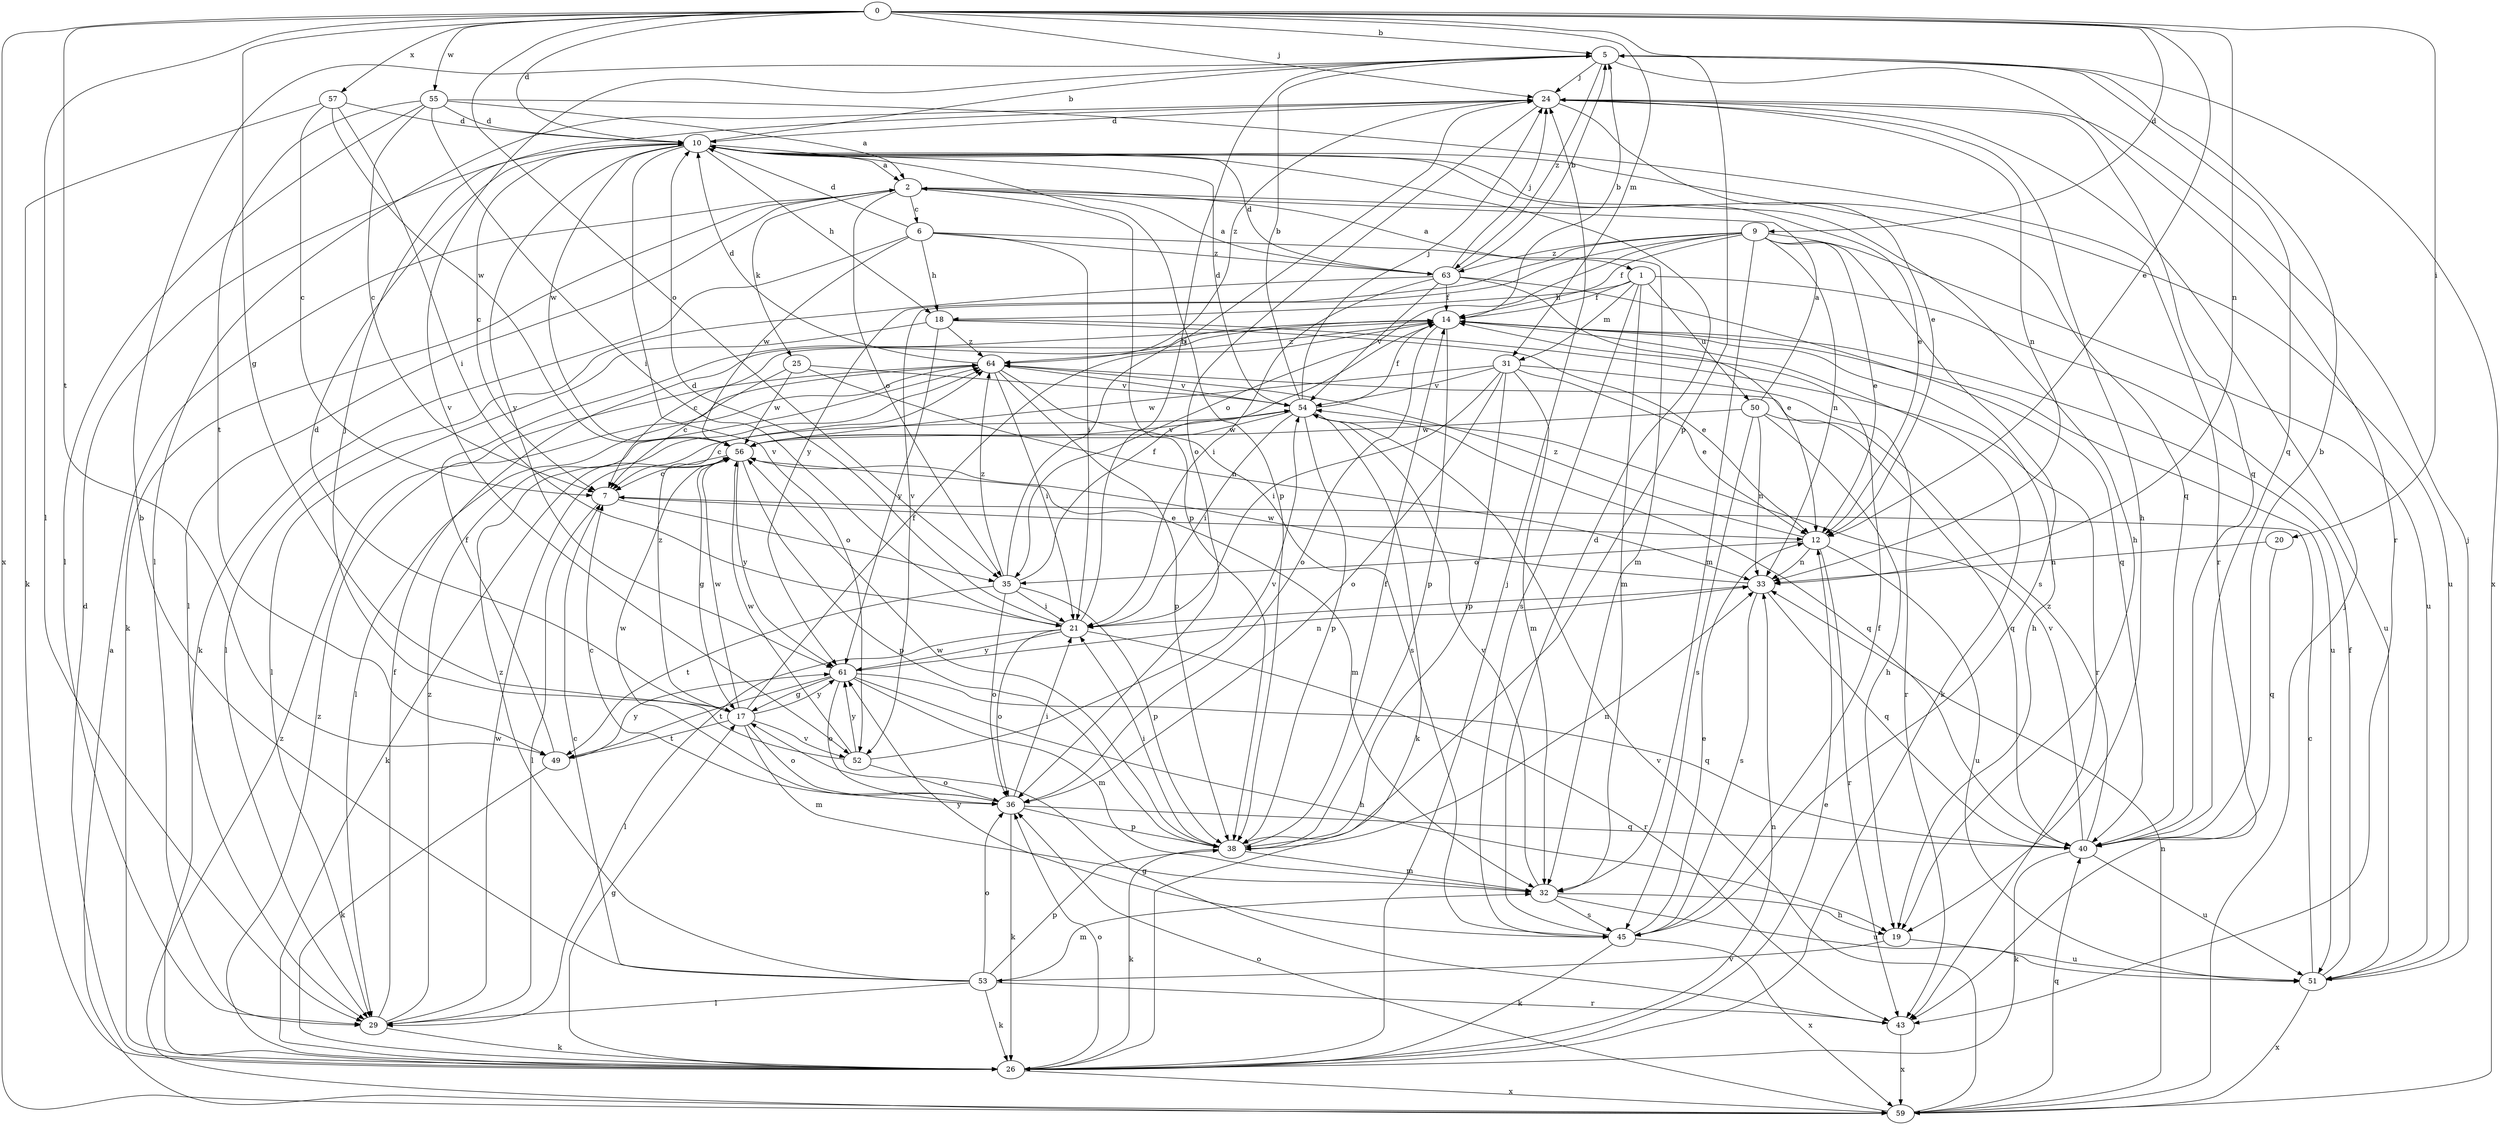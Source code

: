 strict digraph  {
0;
1;
2;
5;
6;
7;
9;
10;
12;
14;
17;
18;
19;
20;
21;
24;
25;
26;
29;
31;
32;
33;
35;
36;
38;
40;
43;
45;
49;
50;
51;
52;
53;
54;
55;
56;
57;
59;
61;
63;
64;
0 -> 5  [label=b];
0 -> 9  [label=d];
0 -> 10  [label=d];
0 -> 12  [label=e];
0 -> 17  [label=g];
0 -> 20  [label=i];
0 -> 24  [label=j];
0 -> 29  [label=l];
0 -> 31  [label=m];
0 -> 33  [label=n];
0 -> 35  [label=o];
0 -> 38  [label=p];
0 -> 49  [label=t];
0 -> 55  [label=w];
0 -> 57  [label=x];
0 -> 59  [label=x];
1 -> 14  [label=f];
1 -> 18  [label=h];
1 -> 31  [label=m];
1 -> 32  [label=m];
1 -> 45  [label=s];
1 -> 50  [label=u];
1 -> 51  [label=u];
2 -> 1  [label=a];
2 -> 6  [label=c];
2 -> 25  [label=k];
2 -> 26  [label=k];
2 -> 29  [label=l];
2 -> 35  [label=o];
2 -> 38  [label=p];
2 -> 51  [label=u];
5 -> 24  [label=j];
5 -> 40  [label=q];
5 -> 43  [label=r];
5 -> 52  [label=v];
5 -> 59  [label=x];
5 -> 63  [label=z];
6 -> 10  [label=d];
6 -> 18  [label=h];
6 -> 21  [label=i];
6 -> 26  [label=k];
6 -> 32  [label=m];
6 -> 56  [label=w];
6 -> 63  [label=z];
7 -> 12  [label=e];
7 -> 29  [label=l];
7 -> 35  [label=o];
9 -> 12  [label=e];
9 -> 14  [label=f];
9 -> 32  [label=m];
9 -> 33  [label=n];
9 -> 35  [label=o];
9 -> 45  [label=s];
9 -> 51  [label=u];
9 -> 52  [label=v];
9 -> 61  [label=y];
9 -> 63  [label=z];
10 -> 2  [label=a];
10 -> 5  [label=b];
10 -> 7  [label=c];
10 -> 12  [label=e];
10 -> 18  [label=h];
10 -> 19  [label=h];
10 -> 38  [label=p];
10 -> 40  [label=q];
10 -> 52  [label=v];
10 -> 56  [label=w];
10 -> 61  [label=y];
12 -> 33  [label=n];
12 -> 35  [label=o];
12 -> 43  [label=r];
12 -> 51  [label=u];
12 -> 64  [label=z];
14 -> 5  [label=b];
14 -> 7  [label=c];
14 -> 19  [label=h];
14 -> 26  [label=k];
14 -> 36  [label=o];
14 -> 38  [label=p];
14 -> 51  [label=u];
14 -> 64  [label=z];
17 -> 10  [label=d];
17 -> 14  [label=f];
17 -> 32  [label=m];
17 -> 36  [label=o];
17 -> 49  [label=t];
17 -> 52  [label=v];
17 -> 56  [label=w];
17 -> 61  [label=y];
17 -> 64  [label=z];
18 -> 12  [label=e];
18 -> 29  [label=l];
18 -> 43  [label=r];
18 -> 61  [label=y];
18 -> 64  [label=z];
19 -> 51  [label=u];
19 -> 53  [label=v];
20 -> 33  [label=n];
20 -> 40  [label=q];
21 -> 5  [label=b];
21 -> 10  [label=d];
21 -> 29  [label=l];
21 -> 36  [label=o];
21 -> 43  [label=r];
21 -> 61  [label=y];
24 -> 10  [label=d];
24 -> 12  [label=e];
24 -> 19  [label=h];
24 -> 29  [label=l];
24 -> 33  [label=n];
24 -> 36  [label=o];
24 -> 40  [label=q];
24 -> 64  [label=z];
25 -> 7  [label=c];
25 -> 33  [label=n];
25 -> 54  [label=v];
25 -> 56  [label=w];
26 -> 10  [label=d];
26 -> 12  [label=e];
26 -> 17  [label=g];
26 -> 24  [label=j];
26 -> 33  [label=n];
26 -> 36  [label=o];
26 -> 59  [label=x];
26 -> 64  [label=z];
29 -> 14  [label=f];
29 -> 26  [label=k];
29 -> 56  [label=w];
29 -> 64  [label=z];
31 -> 12  [label=e];
31 -> 21  [label=i];
31 -> 32  [label=m];
31 -> 36  [label=o];
31 -> 38  [label=p];
31 -> 43  [label=r];
31 -> 54  [label=v];
31 -> 56  [label=w];
32 -> 19  [label=h];
32 -> 45  [label=s];
32 -> 51  [label=u];
32 -> 54  [label=v];
33 -> 21  [label=i];
33 -> 40  [label=q];
33 -> 45  [label=s];
33 -> 56  [label=w];
35 -> 14  [label=f];
35 -> 21  [label=i];
35 -> 24  [label=j];
35 -> 36  [label=o];
35 -> 38  [label=p];
35 -> 49  [label=t];
35 -> 64  [label=z];
36 -> 7  [label=c];
36 -> 21  [label=i];
36 -> 26  [label=k];
36 -> 38  [label=p];
36 -> 40  [label=q];
36 -> 56  [label=w];
38 -> 14  [label=f];
38 -> 21  [label=i];
38 -> 26  [label=k];
38 -> 32  [label=m];
38 -> 33  [label=n];
38 -> 56  [label=w];
40 -> 5  [label=b];
40 -> 26  [label=k];
40 -> 51  [label=u];
40 -> 54  [label=v];
40 -> 64  [label=z];
43 -> 17  [label=g];
43 -> 59  [label=x];
45 -> 10  [label=d];
45 -> 12  [label=e];
45 -> 14  [label=f];
45 -> 26  [label=k];
45 -> 59  [label=x];
45 -> 61  [label=y];
49 -> 14  [label=f];
49 -> 26  [label=k];
49 -> 61  [label=y];
50 -> 2  [label=a];
50 -> 19  [label=h];
50 -> 33  [label=n];
50 -> 40  [label=q];
50 -> 45  [label=s];
50 -> 56  [label=w];
51 -> 7  [label=c];
51 -> 14  [label=f];
51 -> 24  [label=j];
51 -> 59  [label=x];
52 -> 24  [label=j];
52 -> 36  [label=o];
52 -> 54  [label=v];
52 -> 56  [label=w];
52 -> 61  [label=y];
53 -> 5  [label=b];
53 -> 7  [label=c];
53 -> 26  [label=k];
53 -> 29  [label=l];
53 -> 32  [label=m];
53 -> 36  [label=o];
53 -> 38  [label=p];
53 -> 43  [label=r];
53 -> 64  [label=z];
54 -> 5  [label=b];
54 -> 7  [label=c];
54 -> 10  [label=d];
54 -> 14  [label=f];
54 -> 21  [label=i];
54 -> 24  [label=j];
54 -> 26  [label=k];
54 -> 38  [label=p];
54 -> 40  [label=q];
54 -> 56  [label=w];
55 -> 2  [label=a];
55 -> 7  [label=c];
55 -> 10  [label=d];
55 -> 21  [label=i];
55 -> 29  [label=l];
55 -> 43  [label=r];
55 -> 49  [label=t];
56 -> 7  [label=c];
56 -> 17  [label=g];
56 -> 26  [label=k];
56 -> 32  [label=m];
56 -> 38  [label=p];
56 -> 54  [label=v];
56 -> 61  [label=y];
57 -> 7  [label=c];
57 -> 10  [label=d];
57 -> 21  [label=i];
57 -> 26  [label=k];
57 -> 56  [label=w];
59 -> 2  [label=a];
59 -> 24  [label=j];
59 -> 33  [label=n];
59 -> 36  [label=o];
59 -> 40  [label=q];
59 -> 54  [label=v];
59 -> 64  [label=z];
61 -> 17  [label=g];
61 -> 19  [label=h];
61 -> 32  [label=m];
61 -> 33  [label=n];
61 -> 36  [label=o];
61 -> 40  [label=q];
61 -> 49  [label=t];
63 -> 2  [label=a];
63 -> 5  [label=b];
63 -> 10  [label=d];
63 -> 12  [label=e];
63 -> 14  [label=f];
63 -> 21  [label=i];
63 -> 24  [label=j];
63 -> 29  [label=l];
63 -> 40  [label=q];
63 -> 54  [label=v];
64 -> 10  [label=d];
64 -> 21  [label=i];
64 -> 29  [label=l];
64 -> 38  [label=p];
64 -> 45  [label=s];
64 -> 54  [label=v];
}

